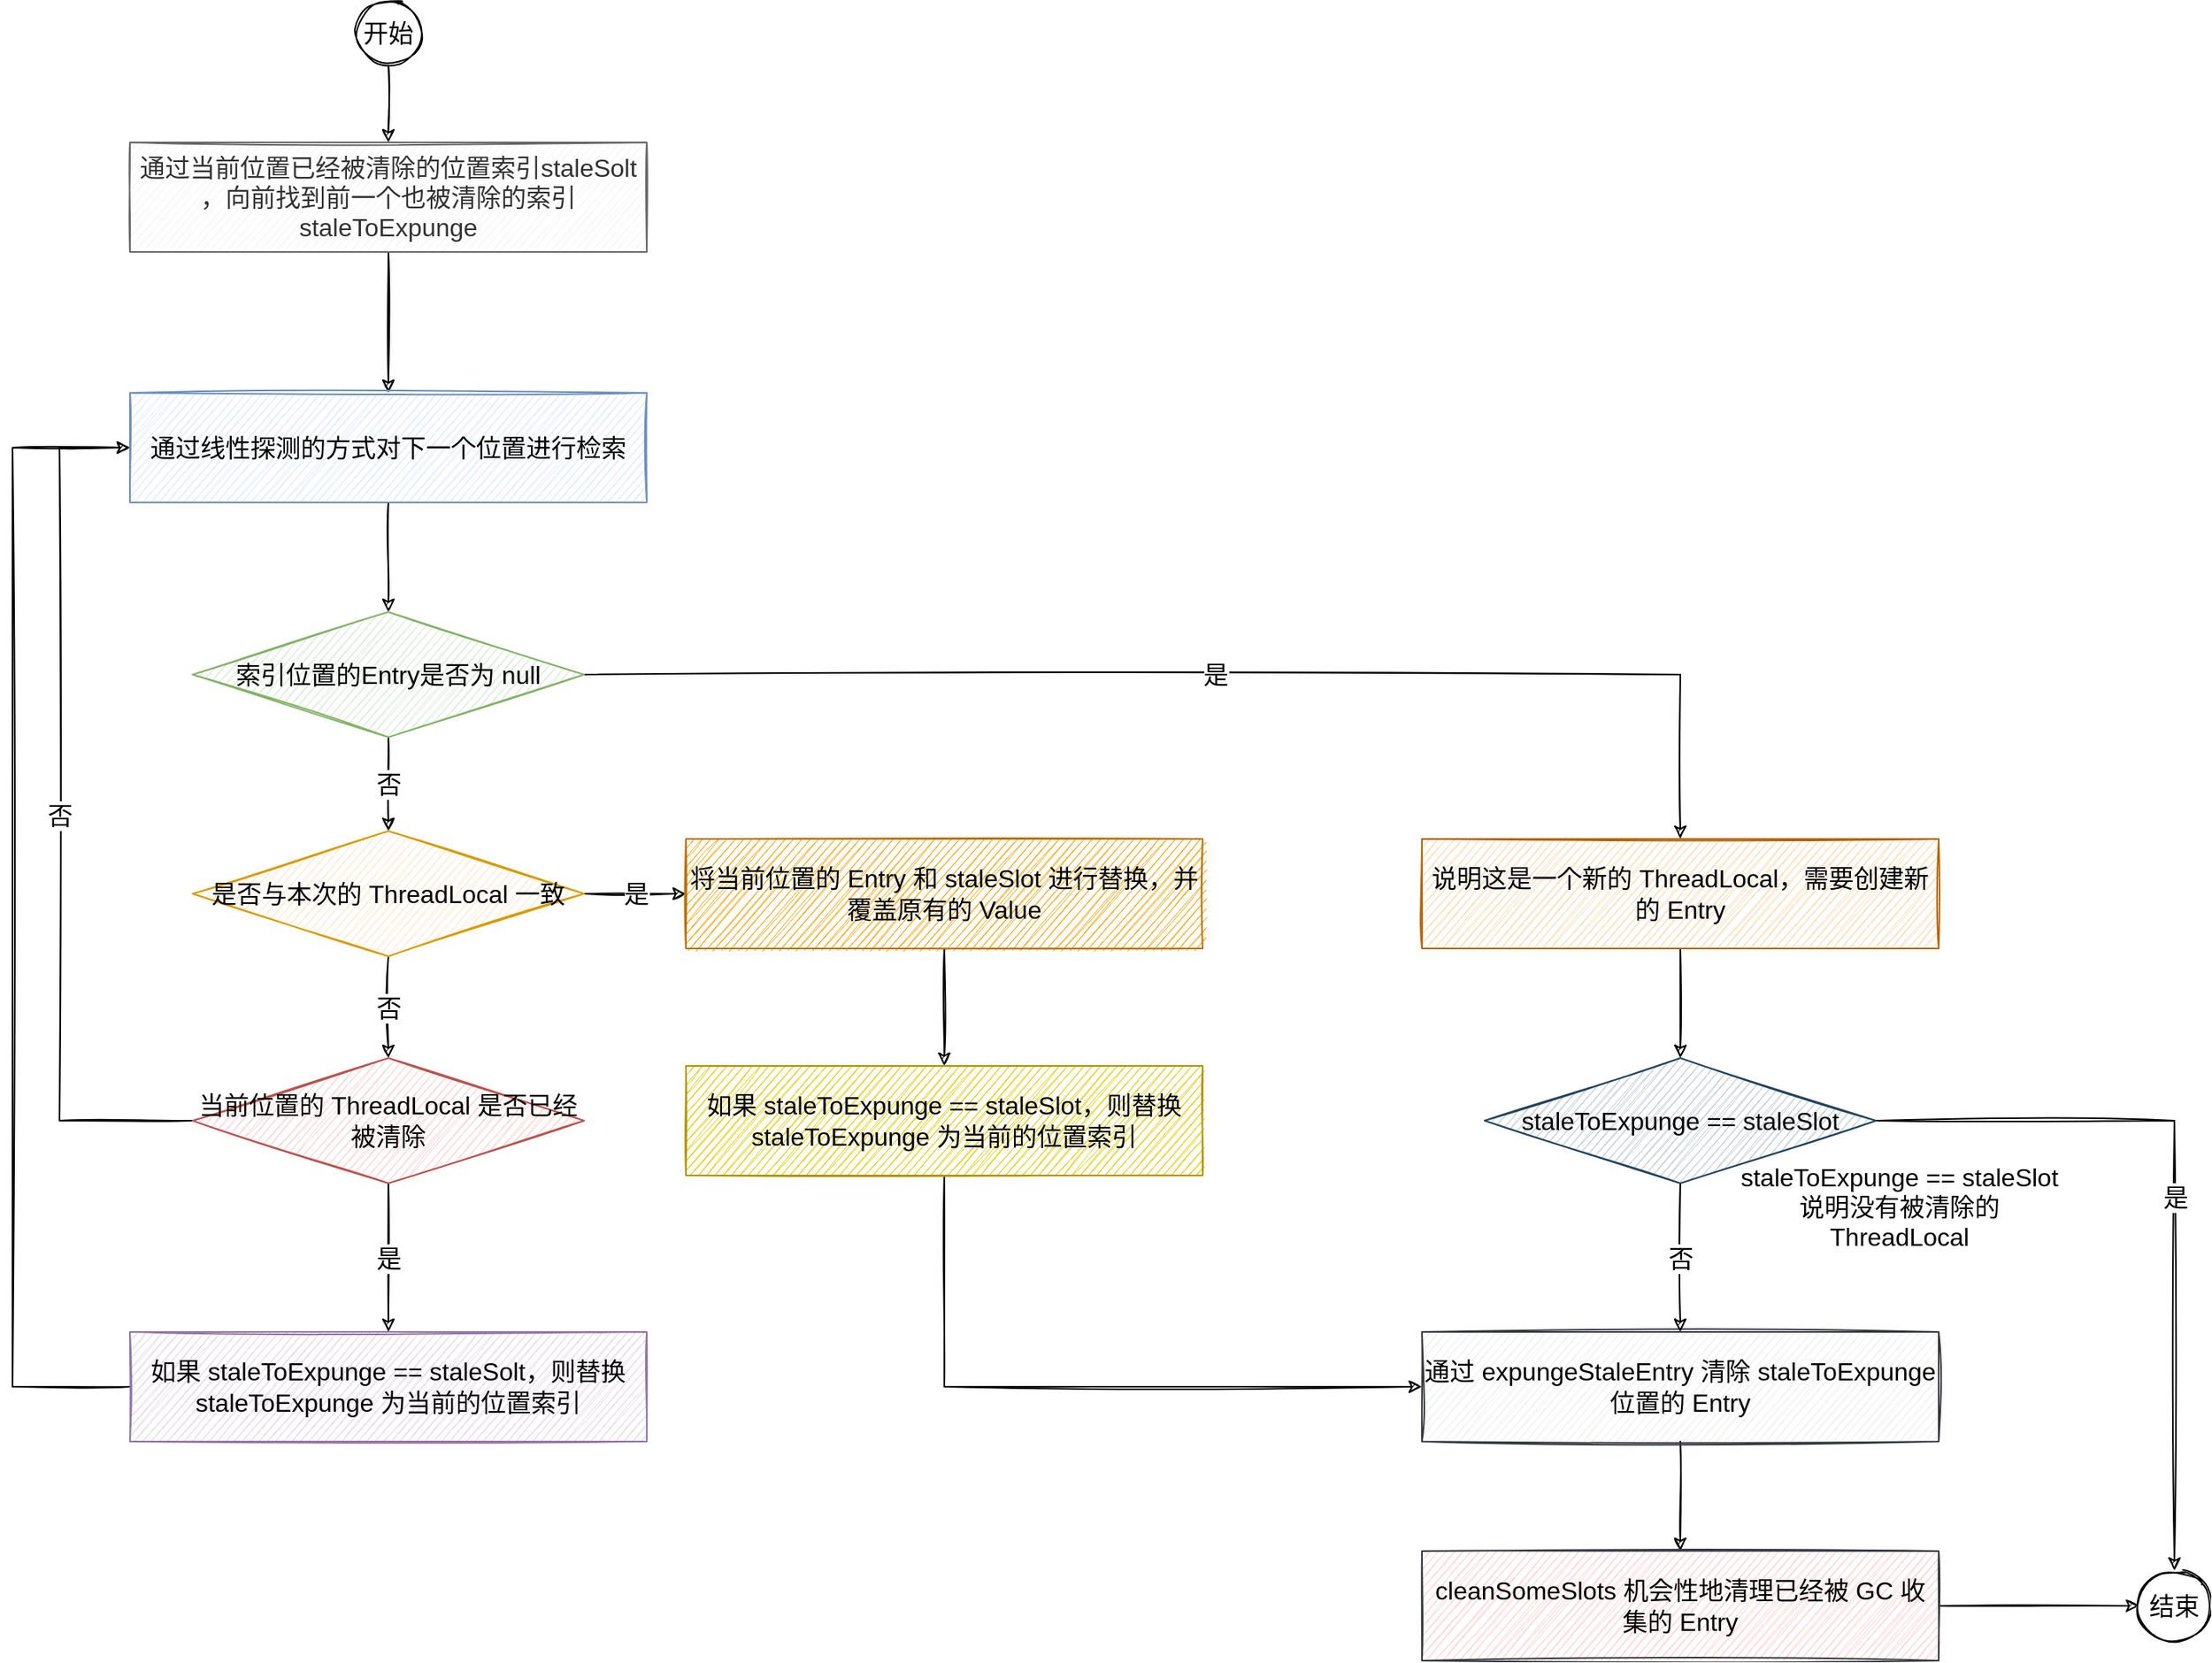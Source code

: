 <mxfile version="20.2.3" type="device"><diagram id="7pDZgFk3GYIAfJ4R_C1D" name="第 1 页"><mxGraphModel dx="2249" dy="2047" grid="1" gridSize="10" guides="1" tooltips="1" connect="1" arrows="1" fold="1" page="1" pageScale="1" pageWidth="827" pageHeight="1169" math="0" shadow="0"><root><mxCell id="0"/><mxCell id="1" parent="0"/><mxCell id="MWpGuHrXVJAhPIytxTHX-4" style="edgeStyle=orthogonalEdgeStyle;rounded=0;orthogonalLoop=1;jettySize=auto;html=1;exitX=0.5;exitY=1;exitDx=0;exitDy=0;entryX=0.5;entryY=0;entryDx=0;entryDy=0;fontSize=16;sketch=1;" edge="1" parent="1" source="MWpGuHrXVJAhPIytxTHX-1" target="MWpGuHrXVJAhPIytxTHX-2"><mxGeometry relative="1" as="geometry"/></mxCell><mxCell id="MWpGuHrXVJAhPIytxTHX-1" value="开始" style="ellipse;whiteSpace=wrap;html=1;aspect=fixed;fontSize=16;sketch=1;" vertex="1" parent="1"><mxGeometry x="80" y="-90" width="40" height="40" as="geometry"/></mxCell><mxCell id="MWpGuHrXVJAhPIytxTHX-12" style="edgeStyle=orthogonalEdgeStyle;rounded=0;orthogonalLoop=1;jettySize=auto;html=1;exitX=0.5;exitY=1;exitDx=0;exitDy=0;entryX=0.5;entryY=0;entryDx=0;entryDy=0;fontSize=16;sketch=1;" edge="1" parent="1" source="MWpGuHrXVJAhPIytxTHX-2" target="MWpGuHrXVJAhPIytxTHX-5"><mxGeometry relative="1" as="geometry"/></mxCell><mxCell id="MWpGuHrXVJAhPIytxTHX-2" value="通过当前位置已经被清除的位置索引staleSolt&lt;br&gt;，向前找到前一个也被清除的索引&lt;br&gt;&amp;nbsp;staleToExpunge&amp;nbsp;" style="rounded=0;whiteSpace=wrap;html=1;fontSize=16;sketch=1;fillColor=#f5f5f5;fontColor=#333333;strokeColor=#666666;" vertex="1" parent="1"><mxGeometry x="-65" width="330" height="70" as="geometry"/></mxCell><mxCell id="MWpGuHrXVJAhPIytxTHX-28" style="edgeStyle=orthogonalEdgeStyle;rounded=0;orthogonalLoop=1;jettySize=auto;html=1;exitX=0.5;exitY=1;exitDx=0;exitDy=0;fontSize=16;sketch=1;" edge="1" parent="1" source="MWpGuHrXVJAhPIytxTHX-5" target="MWpGuHrXVJAhPIytxTHX-27"><mxGeometry relative="1" as="geometry"/></mxCell><mxCell id="MWpGuHrXVJAhPIytxTHX-5" value="通过线性探测的方式对下一个位置进行检索" style="rounded=0;whiteSpace=wrap;html=1;fontSize=16;sketch=1;fillColor=#dae8fc;strokeColor=#6c8ebf;" vertex="1" parent="1"><mxGeometry x="-65" y="160" width="330" height="70" as="geometry"/></mxCell><mxCell id="MWpGuHrXVJAhPIytxTHX-14" value="否" style="edgeStyle=orthogonalEdgeStyle;rounded=0;orthogonalLoop=1;jettySize=auto;html=1;exitX=0.5;exitY=1;exitDx=0;exitDy=0;entryX=0.5;entryY=0;entryDx=0;entryDy=0;fontSize=16;sketch=1;" edge="1" parent="1" source="MWpGuHrXVJAhPIytxTHX-6" target="MWpGuHrXVJAhPIytxTHX-8"><mxGeometry relative="1" as="geometry"/></mxCell><mxCell id="MWpGuHrXVJAhPIytxTHX-22" value="是" style="edgeStyle=orthogonalEdgeStyle;rounded=0;orthogonalLoop=1;jettySize=auto;html=1;exitX=1;exitY=0.5;exitDx=0;exitDy=0;entryX=0;entryY=0.5;entryDx=0;entryDy=0;fontSize=16;sketch=1;" edge="1" parent="1" source="MWpGuHrXVJAhPIytxTHX-6" target="MWpGuHrXVJAhPIytxTHX-20"><mxGeometry relative="1" as="geometry"/></mxCell><mxCell id="MWpGuHrXVJAhPIytxTHX-6" value="是否与本次的 ThreadLocal 一致" style="rhombus;whiteSpace=wrap;html=1;fontSize=16;sketch=1;fillColor=#ffe6cc;strokeColor=#d79b00;" vertex="1" parent="1"><mxGeometry x="-25" y="440" width="250" height="80" as="geometry"/></mxCell><mxCell id="MWpGuHrXVJAhPIytxTHX-15" value="是" style="edgeStyle=orthogonalEdgeStyle;rounded=0;orthogonalLoop=1;jettySize=auto;html=1;exitX=0.5;exitY=1;exitDx=0;exitDy=0;entryX=0.5;entryY=0;entryDx=0;entryDy=0;fontSize=16;sketch=1;" edge="1" parent="1" source="MWpGuHrXVJAhPIytxTHX-8" target="MWpGuHrXVJAhPIytxTHX-11"><mxGeometry relative="1" as="geometry"/></mxCell><mxCell id="MWpGuHrXVJAhPIytxTHX-17" value="否" style="edgeStyle=orthogonalEdgeStyle;rounded=0;orthogonalLoop=1;jettySize=auto;html=1;exitX=0;exitY=0.5;exitDx=0;exitDy=0;entryX=0;entryY=0.5;entryDx=0;entryDy=0;fontSize=16;sketch=1;" edge="1" parent="1" source="MWpGuHrXVJAhPIytxTHX-8" target="MWpGuHrXVJAhPIytxTHX-5"><mxGeometry relative="1" as="geometry"><Array as="points"><mxPoint x="-110" y="625"/><mxPoint x="-110" y="195"/></Array></mxGeometry></mxCell><mxCell id="MWpGuHrXVJAhPIytxTHX-8" value="当前位置的 ThreadLocal 是否已经被清除" style="rhombus;whiteSpace=wrap;html=1;fontSize=16;sketch=1;fillColor=#f8cecc;strokeColor=#b85450;" vertex="1" parent="1"><mxGeometry x="-25" y="585" width="250" height="80" as="geometry"/></mxCell><mxCell id="MWpGuHrXVJAhPIytxTHX-16" style="edgeStyle=orthogonalEdgeStyle;rounded=0;orthogonalLoop=1;jettySize=auto;html=1;exitX=0;exitY=0.5;exitDx=0;exitDy=0;entryX=0;entryY=0.5;entryDx=0;entryDy=0;fontSize=16;sketch=1;" edge="1" parent="1" source="MWpGuHrXVJAhPIytxTHX-11" target="MWpGuHrXVJAhPIytxTHX-5"><mxGeometry relative="1" as="geometry"><Array as="points"><mxPoint x="-140" y="795"/><mxPoint x="-140" y="195"/></Array></mxGeometry></mxCell><mxCell id="MWpGuHrXVJAhPIytxTHX-11" value="如果 staleToExpunge == staleSolt，则替换 staleToExpunge 为当前的位置索引" style="rounded=0;whiteSpace=wrap;html=1;fontSize=16;sketch=1;fillColor=#e1d5e7;strokeColor=#9673a6;" vertex="1" parent="1"><mxGeometry x="-65" y="760" width="330" height="70" as="geometry"/></mxCell><mxCell id="MWpGuHrXVJAhPIytxTHX-23" style="edgeStyle=orthogonalEdgeStyle;rounded=0;orthogonalLoop=1;jettySize=auto;html=1;exitX=0.5;exitY=1;exitDx=0;exitDy=0;fontSize=16;sketch=1;" edge="1" parent="1" source="MWpGuHrXVJAhPIytxTHX-20" target="MWpGuHrXVJAhPIytxTHX-21"><mxGeometry relative="1" as="geometry"/></mxCell><mxCell id="MWpGuHrXVJAhPIytxTHX-20" value="将当前位置的 Entry 和 staleSlot 进行替换，并覆盖原有的 Value" style="rounded=0;whiteSpace=wrap;html=1;fontSize=16;sketch=1;fillColor=#f0a30a;fontColor=#000000;strokeColor=#BD7000;" vertex="1" parent="1"><mxGeometry x="290" y="445" width="330" height="70" as="geometry"/></mxCell><mxCell id="MWpGuHrXVJAhPIytxTHX-35" style="edgeStyle=orthogonalEdgeStyle;rounded=0;orthogonalLoop=1;jettySize=auto;html=1;exitX=0.5;exitY=1;exitDx=0;exitDy=0;entryX=0;entryY=0.5;entryDx=0;entryDy=0;fontSize=16;sketch=1;" edge="1" parent="1" source="MWpGuHrXVJAhPIytxTHX-21" target="MWpGuHrXVJAhPIytxTHX-24"><mxGeometry relative="1" as="geometry"/></mxCell><mxCell id="MWpGuHrXVJAhPIytxTHX-21" value="如果 staleToExpunge == staleSlot，则替换 staleToExpunge 为当前的位置索引" style="rounded=0;whiteSpace=wrap;html=1;fontSize=16;sketch=1;fillColor=#e3c800;fontColor=#000000;strokeColor=#B09500;" vertex="1" parent="1"><mxGeometry x="290" y="590" width="330" height="70" as="geometry"/></mxCell><mxCell id="MWpGuHrXVJAhPIytxTHX-26" style="edgeStyle=orthogonalEdgeStyle;rounded=0;orthogonalLoop=1;jettySize=auto;html=1;exitX=0.5;exitY=1;exitDx=0;exitDy=0;entryX=0.5;entryY=0;entryDx=0;entryDy=0;fontSize=16;sketch=1;" edge="1" parent="1" source="MWpGuHrXVJAhPIytxTHX-24" target="MWpGuHrXVJAhPIytxTHX-25"><mxGeometry relative="1" as="geometry"/></mxCell><mxCell id="MWpGuHrXVJAhPIytxTHX-24" value="通过&amp;nbsp;expungeStaleEntry 清除 staleToExpunge 位置的 Entry" style="rounded=0;whiteSpace=wrap;html=1;fontSize=16;sketch=1;fillColor=#eeeeee;strokeColor=#36393d;" vertex="1" parent="1"><mxGeometry x="760" y="760" width="330" height="70" as="geometry"/></mxCell><mxCell id="MWpGuHrXVJAhPIytxTHX-37" style="edgeStyle=orthogonalEdgeStyle;rounded=0;orthogonalLoop=1;jettySize=auto;html=1;exitX=1;exitY=0.5;exitDx=0;exitDy=0;fontSize=16;sketch=1;" edge="1" parent="1" source="MWpGuHrXVJAhPIytxTHX-25" target="MWpGuHrXVJAhPIytxTHX-36"><mxGeometry relative="1" as="geometry"/></mxCell><mxCell id="MWpGuHrXVJAhPIytxTHX-25" value="cleanSomeSlots 机会性地清理已经被 GC 收集的 Entry" style="rounded=0;whiteSpace=wrap;html=1;fontSize=16;sketch=1;fillColor=#ffcccc;strokeColor=#36393d;" vertex="1" parent="1"><mxGeometry x="760" y="900" width="330" height="70" as="geometry"/></mxCell><mxCell id="MWpGuHrXVJAhPIytxTHX-29" value="否" style="edgeStyle=orthogonalEdgeStyle;rounded=0;orthogonalLoop=1;jettySize=auto;html=1;exitX=0.5;exitY=1;exitDx=0;exitDy=0;entryX=0.5;entryY=0;entryDx=0;entryDy=0;fontSize=16;sketch=1;" edge="1" parent="1" source="MWpGuHrXVJAhPIytxTHX-27" target="MWpGuHrXVJAhPIytxTHX-6"><mxGeometry relative="1" as="geometry"/></mxCell><mxCell id="MWpGuHrXVJAhPIytxTHX-31" value="是" style="edgeStyle=orthogonalEdgeStyle;rounded=0;orthogonalLoop=1;jettySize=auto;html=1;exitX=1;exitY=0.5;exitDx=0;exitDy=0;fontSize=16;sketch=1;" edge="1" parent="1" source="MWpGuHrXVJAhPIytxTHX-27" target="MWpGuHrXVJAhPIytxTHX-30"><mxGeometry relative="1" as="geometry"/></mxCell><mxCell id="MWpGuHrXVJAhPIytxTHX-27" value="索引位置的Entry是否为 null" style="rhombus;whiteSpace=wrap;html=1;fontSize=16;sketch=1;fillColor=#d5e8d4;strokeColor=#82b366;" vertex="1" parent="1"><mxGeometry x="-25" y="300" width="250" height="80" as="geometry"/></mxCell><mxCell id="MWpGuHrXVJAhPIytxTHX-33" style="edgeStyle=orthogonalEdgeStyle;rounded=0;orthogonalLoop=1;jettySize=auto;html=1;exitX=0.5;exitY=1;exitDx=0;exitDy=0;entryX=0.5;entryY=0;entryDx=0;entryDy=0;fontSize=16;sketch=1;" edge="1" parent="1" source="MWpGuHrXVJAhPIytxTHX-30" target="MWpGuHrXVJAhPIytxTHX-32"><mxGeometry relative="1" as="geometry"/></mxCell><mxCell id="MWpGuHrXVJAhPIytxTHX-30" value="说明这是一个新的 ThreadLocal，需要创建新的 Entry" style="rounded=0;whiteSpace=wrap;html=1;fontSize=16;sketch=1;fillColor=#fad7ac;strokeColor=#b46504;" vertex="1" parent="1"><mxGeometry x="760" y="445" width="330" height="70" as="geometry"/></mxCell><mxCell id="MWpGuHrXVJAhPIytxTHX-34" value="否" style="edgeStyle=orthogonalEdgeStyle;rounded=0;orthogonalLoop=1;jettySize=auto;html=1;exitX=0.5;exitY=1;exitDx=0;exitDy=0;entryX=0.5;entryY=0;entryDx=0;entryDy=0;fontSize=16;sketch=1;" edge="1" parent="1" source="MWpGuHrXVJAhPIytxTHX-32" target="MWpGuHrXVJAhPIytxTHX-24"><mxGeometry relative="1" as="geometry"/></mxCell><mxCell id="MWpGuHrXVJAhPIytxTHX-38" value="是" style="edgeStyle=orthogonalEdgeStyle;rounded=0;orthogonalLoop=1;jettySize=auto;html=1;exitX=1;exitY=0.5;exitDx=0;exitDy=0;fontSize=16;sketch=1;" edge="1" parent="1" source="MWpGuHrXVJAhPIytxTHX-32" target="MWpGuHrXVJAhPIytxTHX-36"><mxGeometry relative="1" as="geometry"/></mxCell><mxCell id="MWpGuHrXVJAhPIytxTHX-32" value="staleToExpunge == staleSlot" style="rhombus;whiteSpace=wrap;html=1;fontSize=16;sketch=1;fillColor=#bac8d3;strokeColor=#23445d;" vertex="1" parent="1"><mxGeometry x="800" y="585" width="250" height="80" as="geometry"/></mxCell><mxCell id="MWpGuHrXVJAhPIytxTHX-36" value="结束" style="ellipse;whiteSpace=wrap;html=1;aspect=fixed;fontSize=16;sketch=1;" vertex="1" parent="1"><mxGeometry x="1218" y="912.5" width="45" height="45" as="geometry"/></mxCell><mxCell id="MWpGuHrXVJAhPIytxTHX-40" value="staleToExpunge == staleSlot 说明没有被清除的 ThreadLocal" style="text;html=1;strokeColor=none;fillColor=none;align=center;verticalAlign=middle;whiteSpace=wrap;rounded=0;fontSize=16;sketch=1;" vertex="1" parent="1"><mxGeometry x="960" y="640" width="210" height="80" as="geometry"/></mxCell></root></mxGraphModel></diagram></mxfile>